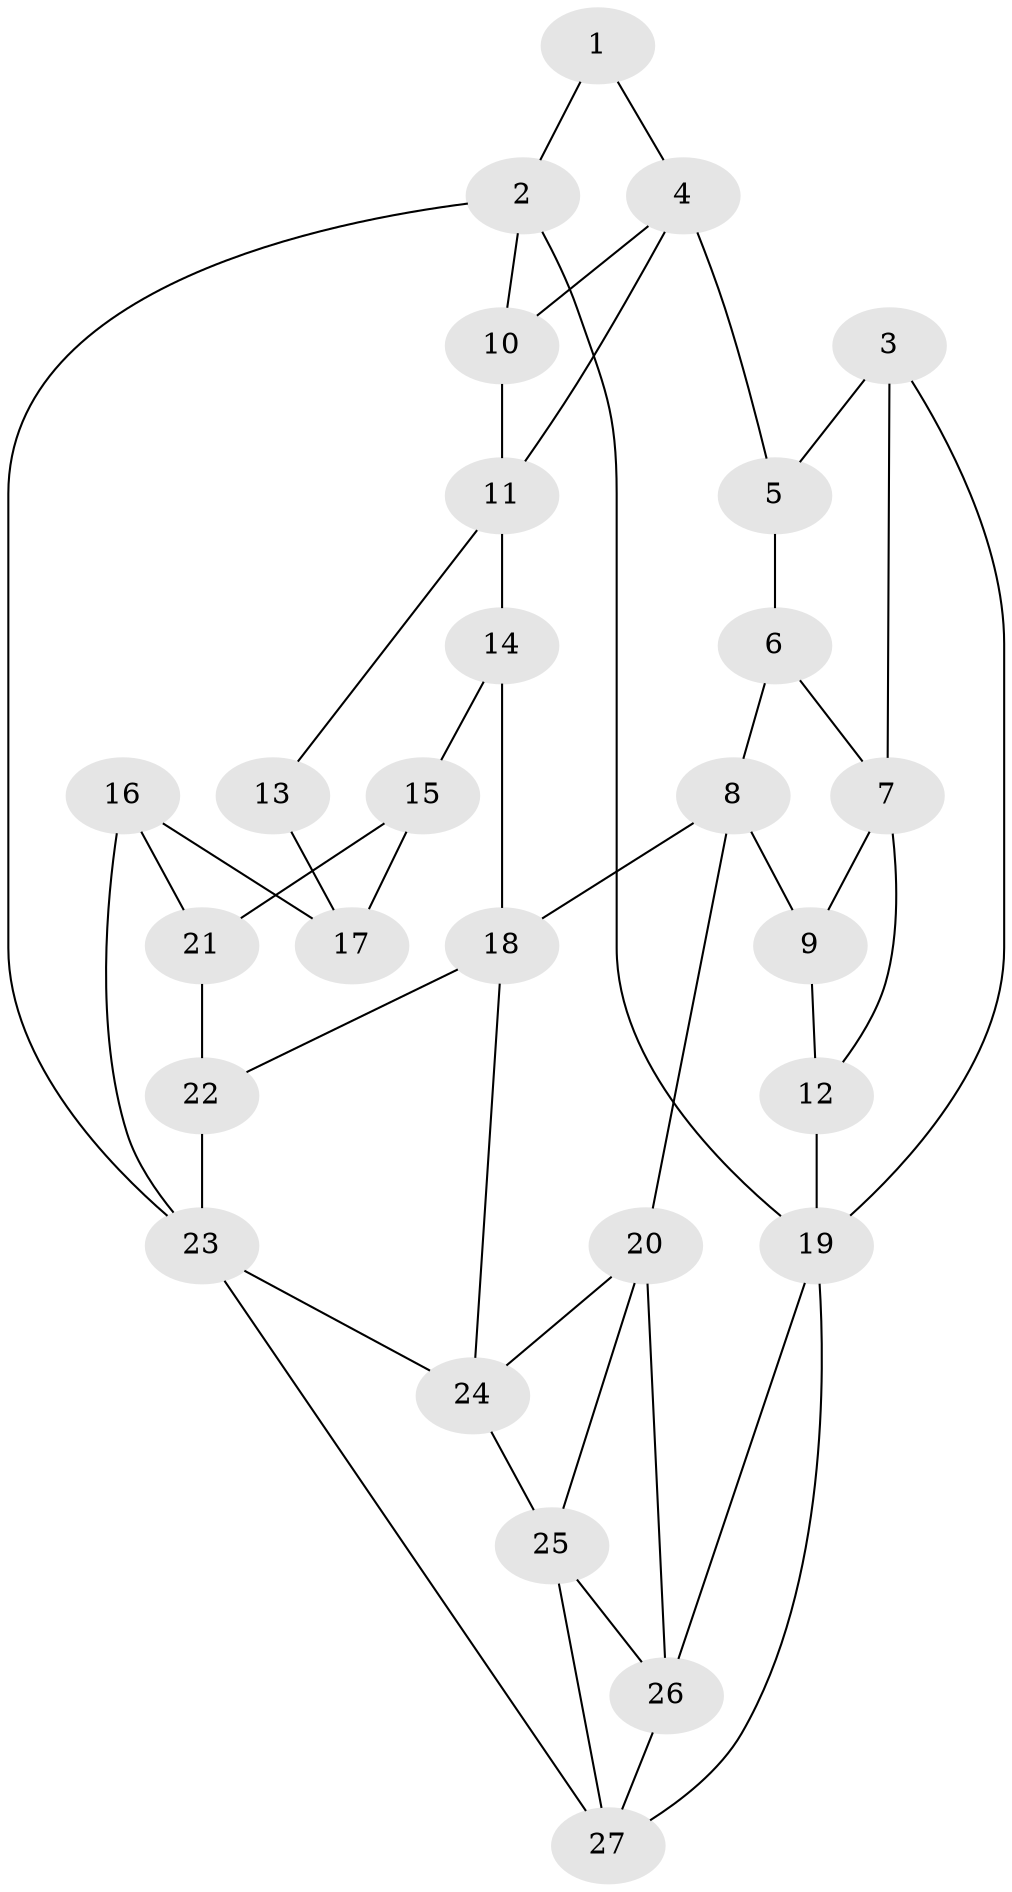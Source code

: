 // original degree distribution, {4: 0.24528301886792453, 5: 0.41509433962264153, 6: 0.2641509433962264, 3: 0.07547169811320754}
// Generated by graph-tools (version 1.1) at 2025/03/03/09/25 03:03:24]
// undirected, 27 vertices, 47 edges
graph export_dot {
graph [start="1"]
  node [color=gray90,style=filled];
  1;
  2;
  3;
  4;
  5;
  6;
  7;
  8;
  9;
  10;
  11;
  12;
  13;
  14;
  15;
  16;
  17;
  18;
  19;
  20;
  21;
  22;
  23;
  24;
  25;
  26;
  27;
  1 -- 2 [weight=1.0];
  1 -- 4 [weight=1.0];
  2 -- 10 [weight=1.0];
  2 -- 19 [weight=1.0];
  2 -- 23 [weight=1.0];
  3 -- 5 [weight=1.0];
  3 -- 7 [weight=1.0];
  3 -- 19 [weight=1.0];
  4 -- 5 [weight=1.0];
  4 -- 10 [weight=1.0];
  4 -- 11 [weight=1.0];
  5 -- 6 [weight=1.0];
  6 -- 7 [weight=1.0];
  6 -- 8 [weight=1.0];
  7 -- 9 [weight=1.0];
  7 -- 12 [weight=1.0];
  8 -- 9 [weight=1.0];
  8 -- 18 [weight=1.0];
  8 -- 20 [weight=1.0];
  9 -- 12 [weight=1.0];
  10 -- 11 [weight=1.0];
  11 -- 13 [weight=1.0];
  11 -- 14 [weight=1.0];
  12 -- 19 [weight=2.0];
  13 -- 17 [weight=2.0];
  14 -- 15 [weight=1.0];
  14 -- 18 [weight=1.0];
  15 -- 17 [weight=1.0];
  15 -- 21 [weight=1.0];
  16 -- 17 [weight=1.0];
  16 -- 21 [weight=1.0];
  16 -- 23 [weight=1.0];
  18 -- 22 [weight=1.0];
  18 -- 24 [weight=1.0];
  19 -- 26 [weight=1.0];
  19 -- 27 [weight=1.0];
  20 -- 24 [weight=1.0];
  20 -- 25 [weight=1.0];
  20 -- 26 [weight=1.0];
  21 -- 22 [weight=2.0];
  22 -- 23 [weight=1.0];
  23 -- 24 [weight=1.0];
  23 -- 27 [weight=1.0];
  24 -- 25 [weight=1.0];
  25 -- 26 [weight=1.0];
  25 -- 27 [weight=1.0];
  26 -- 27 [weight=1.0];
}
